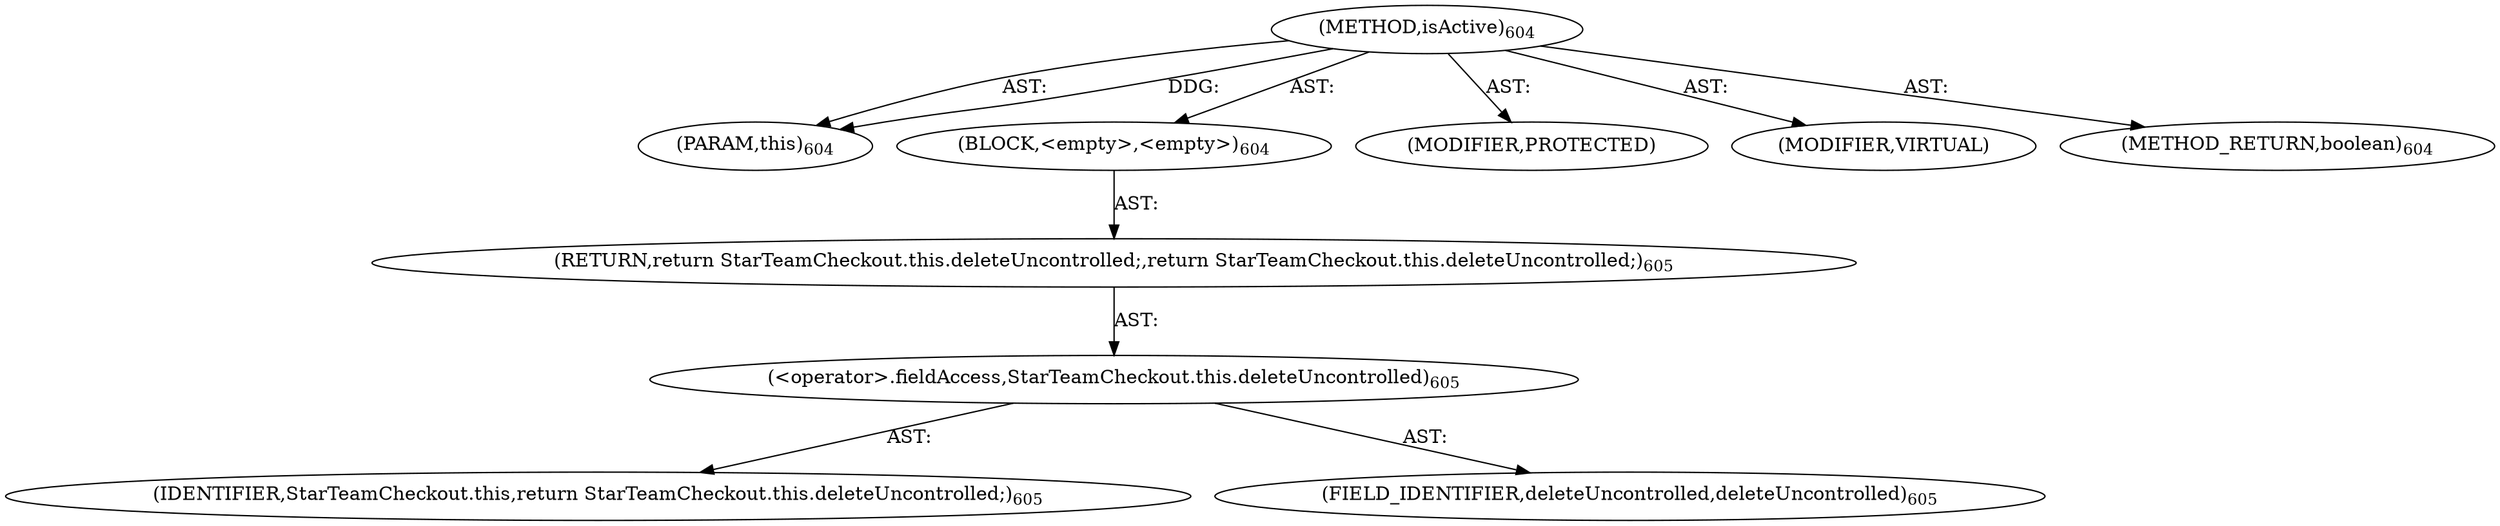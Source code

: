 digraph "isActive" {  
"111669149714" [label = <(METHOD,isActive)<SUB>604</SUB>> ]
"115964117010" [label = <(PARAM,this)<SUB>604</SUB>> ]
"25769803861" [label = <(BLOCK,&lt;empty&gt;,&lt;empty&gt;)<SUB>604</SUB>> ]
"146028888072" [label = <(RETURN,return StarTeamCheckout.this.deleteUncontrolled;,return StarTeamCheckout.this.deleteUncontrolled;)<SUB>605</SUB>> ]
"30064771405" [label = <(&lt;operator&gt;.fieldAccess,StarTeamCheckout.this.deleteUncontrolled)<SUB>605</SUB>> ]
"68719476821" [label = <(IDENTIFIER,StarTeamCheckout.this,return StarTeamCheckout.this.deleteUncontrolled;)<SUB>605</SUB>> ]
"55834574899" [label = <(FIELD_IDENTIFIER,deleteUncontrolled,deleteUncontrolled)<SUB>605</SUB>> ]
"133143986217" [label = <(MODIFIER,PROTECTED)> ]
"133143986218" [label = <(MODIFIER,VIRTUAL)> ]
"128849018898" [label = <(METHOD_RETURN,boolean)<SUB>604</SUB>> ]
  "111669149714" -> "115964117010"  [ label = "AST: "] 
  "111669149714" -> "25769803861"  [ label = "AST: "] 
  "111669149714" -> "133143986217"  [ label = "AST: "] 
  "111669149714" -> "133143986218"  [ label = "AST: "] 
  "111669149714" -> "128849018898"  [ label = "AST: "] 
  "25769803861" -> "146028888072"  [ label = "AST: "] 
  "146028888072" -> "30064771405"  [ label = "AST: "] 
  "30064771405" -> "68719476821"  [ label = "AST: "] 
  "30064771405" -> "55834574899"  [ label = "AST: "] 
  "111669149714" -> "115964117010"  [ label = "DDG: "] 
}
